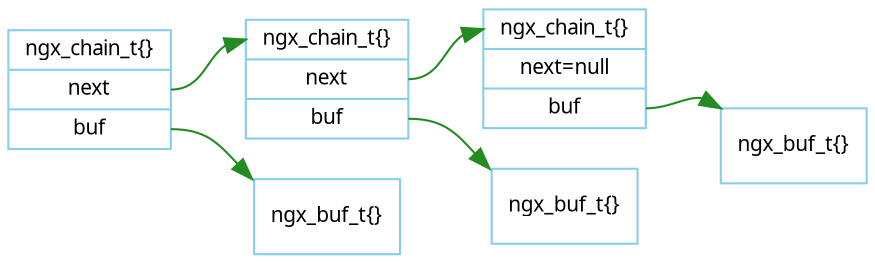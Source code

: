 digraph ngx_buf {
   rankdir=LR;
   node [shape=record, color=skyblue, fontname="Verdana", fontsize=10];
   edge [color=forestgreen, fontname="Verdana", fontsize=10];

   //node [group=chain];
   ngx_chain_t_1 [label="<head>ngx_chain_t\{\}|<next>next|<buf>buf"];
   ngx_chain_t_2 [label="<head>ngx_chain_t\{\}|<next>next|<buf>buf"];
   ngx_chain_t_3 [label="<head>ngx_chain_t\{\}|<next>next=null|<buf>buf"];

   //node [group=buf];
   ngx_buf_t_1 [label="ngx_buf_t\{\}"];
   ngx_buf_t_2 [label="ngx_buf_t\{\}"];
   ngx_buf_t_3 [label="ngx_buf_t\{\}"];

   ngx_chain_t_1:next -> ngx_chain_t_2:head;
   ngx_chain_t_2:next -> ngx_chain_t_3:head;


   ngx_chain_t_1:buf -> ngx_buf_t_1:nw;
   ngx_chain_t_2:buf -> ngx_buf_t_2:nw;
   ngx_chain_t_3:buf -> ngx_buf_t_3:nw;
}